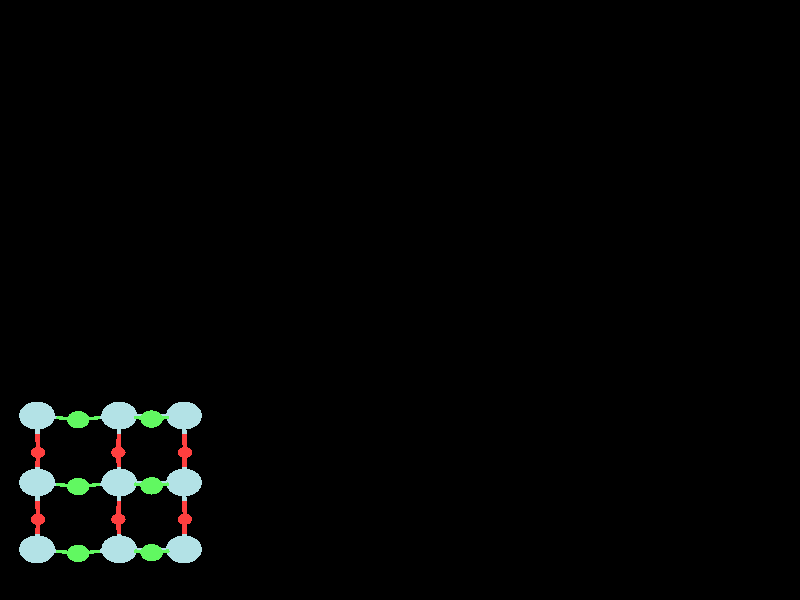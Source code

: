 #include "colors.inc"
#include "finish.inc"

global_settings {assumed_gamma 1 max_trace_level 6}
background {color White transmit 1.0}
camera {orthographic
  right -36.70*x up 35.38*y
  direction 1.00*z
  location <0,0,50.00> look_at <0,0,0>}


light_source {<  2.00,   3.00,  40.00> color White
  area_light <0.70, 0, 0>, <0, 0.70, 0>, 3, 3
  adaptive 1 jitter}
// no fog
#declare simple = finish {phong 0.7}
#declare pale = finish {ambient 0.5 diffuse 0.85 roughness 0.001 specular 0.200 }
#declare intermediate = finish {ambient 0.3 diffuse 0.6 specular 0.1 roughness 0.04}
#declare vmd = finish {ambient 0.0 diffuse 0.65 phong 0.1 phong_size 40.0 specular 0.5 }
#declare jmol = finish {ambient 0.2 diffuse 0.6 specular 1 roughness 0.001 metallic}
#declare ase2 = finish {ambient 0.05 brilliance 3 diffuse 0.6 metallic specular 0.7 roughness 0.04 reflection 0.15}
#declare ase3 = finish {ambient 0.15 brilliance 2 diffuse 0.6 metallic specular 1.0 roughness 0.001 reflection 0.0}
#declare glass = finish {ambient 0.05 diffuse 0.3 specular 1.0 roughness 0.001}
#declare glass2 = finish {ambient 0.01 diffuse 0.3 specular 1.0 reflection 0.25 roughness 0.001}
#declare Rcell = 0.000;
#declare Rbond = 0.100;

#macro atom(LOC, R, COL, TRANS, FIN)
  sphere{LOC, R texture{pigment{color COL transmit TRANS} finish{FIN}}}
#end
#macro constrain(LOC, R, COL, TRANS FIN)
union{torus{R, Rcell rotate 45*z texture{pigment{color COL transmit TRANS} finish{FIN}}}
     torus{R, Rcell rotate -45*z texture{pigment{color COL transmit TRANS} finish{FIN}}}
     translate LOC}
#end

cylinder {< -6.17, -16.85, -34.05>, < 17.47, -16.85, -34.05>, Rcell pigment {Black}}
cylinder {< -6.17,  16.85, -34.05>, < 17.47,  16.85, -34.05>, Rcell pigment {Black}}
cylinder {< -6.17,  16.85,   0.00>, < 17.47,  16.85,   0.00>, Rcell pigment {Black}}
cylinder {< -6.17, -16.85,   0.00>, < 17.47, -16.85,   0.00>, Rcell pigment {Black}}
cylinder {< -6.17, -16.85, -34.05>, < -6.17,  16.85, -34.05>, Rcell pigment {Black}}
cylinder {< 17.47, -16.85, -34.05>, < 17.47,  16.85, -34.05>, Rcell pigment {Black}}
cylinder {< 17.47, -16.85,   0.00>, < 17.47,  16.85,   0.00>, Rcell pigment {Black}}
cylinder {< -6.17, -16.85,   0.00>, < -6.17,  16.85,   0.00>, Rcell pigment {Black}}
cylinder {< -6.17, -16.85, -34.05>, < -6.17, -16.85,   0.00>, Rcell pigment {Black}}
cylinder {< 17.47, -16.85, -34.05>, < 17.47, -16.85,   0.00>, Rcell pigment {Black}}
cylinder {< 17.47,  16.85, -34.05>, < 17.47,  16.85,   0.00>, Rcell pigment {Black}}
cylinder {< -6.17,  16.85, -34.05>, < -6.17,  16.85,   0.00>, Rcell pigment {Black}}
atom(< -9.91, -14.70, -17.02>, 0.82, rgb <0.45, 0.76, 0.79>, 0.0, ase3) // #0
atom(<-11.39, -14.90, -18.97>, 0.51, rgb <0.12, 0.94, 0.12>, 0.0, ase3) // #1
atom(<-12.88, -14.70, -17.02>, 0.82, rgb <0.45, 0.76, 0.79>, 0.0, ase3) // #2
atom(<-11.40, -14.90, -15.08>, 0.51, rgb <0.12, 0.94, 0.12>, 0.0, ase3) // #3
atom(<-16.65, -14.70, -17.02>, 0.82, rgb <0.45, 0.76, 0.79>, 0.0, ase3) // #4
atom(<-14.76, -14.94, -18.70>, 0.51, rgb <0.12, 0.94, 0.12>, 0.0, ase3) // #5
atom(<-14.76, -14.94, -15.35>, 0.51, rgb <0.12, 0.94, 0.12>, 0.0, ase3) // #6
atom(< -9.91, -10.76, -17.02>, 0.82, rgb <0.45, 0.76, 0.79>, 0.0, ase3) // #7
atom(<-11.39, -10.96, -18.97>, 0.51, rgb <0.12, 0.94, 0.12>, 0.0, ase3) // #8
atom(<-12.88, -10.76, -17.02>, 0.82, rgb <0.45, 0.76, 0.79>, 0.0, ase3) // #9
atom(<-11.40, -10.96, -15.08>, 0.51, rgb <0.12, 0.94, 0.12>, 0.0, ase3) // #10
atom(< -9.87, -12.93, -17.02>, 0.33, rgb <1.00, 0.05, 0.05>, 0.0, ase3) // #11
atom(<-16.65, -10.76, -17.02>, 0.82, rgb <0.45, 0.76, 0.79>, 0.0, ase3) // #12
atom(<-14.76, -11.00, -18.70>, 0.51, rgb <0.12, 0.94, 0.12>, 0.0, ase3) // #13
atom(<-14.76, -11.00, -15.35>, 0.51, rgb <0.12, 0.94, 0.12>, 0.0, ase3) // #14
atom(<-16.61, -12.93, -17.02>, 0.33, rgb <1.00, 0.05, 0.05>, 0.0, ase3) // #15
atom(<-12.92, -12.93, -17.02>, 0.33, rgb <1.00, 0.05, 0.05>, 0.0, ase3) // #16
atom(< -9.91,  -6.82, -17.02>, 0.82, rgb <0.45, 0.76, 0.79>, 0.0, ase3) // #17
atom(<-11.39,  -7.02, -18.97>, 0.51, rgb <0.12, 0.94, 0.12>, 0.0, ase3) // #18
atom(<-12.88,  -6.82, -17.02>, 0.82, rgb <0.45, 0.76, 0.79>, 0.0, ase3) // #19
atom(<-11.40,  -7.02, -15.08>, 0.51, rgb <0.12, 0.94, 0.12>, 0.0, ase3) // #20
atom(< -9.87,  -8.99, -17.02>, 0.33, rgb <1.00, 0.05, 0.05>, 0.0, ase3) // #21
atom(<-16.65,  -6.82, -17.02>, 0.82, rgb <0.45, 0.76, 0.79>, 0.0, ase3) // #22
atom(<-14.76,  -7.06, -18.70>, 0.51, rgb <0.12, 0.94, 0.12>, 0.0, ase3) // #23
atom(<-14.76,  -7.06, -15.35>, 0.51, rgb <0.12, 0.94, 0.12>, 0.0, ase3) // #24
atom(<-16.61,  -8.99, -17.02>, 0.33, rgb <1.00, 0.05, 0.05>, 0.0, ase3) // #25
atom(<-12.92,  -8.99, -17.02>, 0.33, rgb <1.00, 0.05, 0.05>, 0.0, ase3) // #26
cylinder {< -9.91, -14.70, -17.02>, <-10.65, -14.80, -17.99>, Rbond texture{pigment {color rgb <0.45, 0.76, 0.79> transmit 0.0} finish{ase3}}}
cylinder {<-11.39, -14.90, -18.97>, <-10.65, -14.80, -17.99>, Rbond texture{pigment {color rgb <0.12, 0.94, 0.12> transmit 0.0} finish{ase3}}}
cylinder {< -9.91, -14.70, -17.02>, <-11.39, -14.70, -17.02>, Rbond texture{pigment {color rgb <0.45, 0.76, 0.79> transmit 0.0} finish{ase3}}}
cylinder {<-12.88, -14.70, -17.02>, <-11.39, -14.70, -17.02>, Rbond texture{pigment {color rgb <0.45, 0.76, 0.79> transmit 0.0} finish{ase3}}}
cylinder {< -9.91, -14.70, -17.02>, <-10.65, -14.80, -16.05>, Rbond texture{pigment {color rgb <0.45, 0.76, 0.79> transmit 0.0} finish{ase3}}}
cylinder {<-11.40, -14.90, -15.08>, <-10.65, -14.80, -16.05>, Rbond texture{pigment {color rgb <0.12, 0.94, 0.12> transmit 0.0} finish{ase3}}}
cylinder {< -9.91, -14.70, -17.02>, < -9.89, -13.82, -17.02>, Rbond texture{pigment {color rgb <0.45, 0.76, 0.79> transmit 0.0} finish{ase3}}}
cylinder {< -9.87, -12.93, -17.02>, < -9.89, -13.82, -17.02>, Rbond texture{pigment {color rgb <1.00, 0.05, 0.05> transmit 0.0} finish{ase3}}}
cylinder {<-11.39, -14.90, -18.97>, <-12.14, -14.80, -17.99>, Rbond texture{pigment {color rgb <0.12, 0.94, 0.12> transmit 0.0} finish{ase3}}}
cylinder {<-12.88, -14.70, -17.02>, <-12.14, -14.80, -17.99>, Rbond texture{pigment {color rgb <0.45, 0.76, 0.79> transmit 0.0} finish{ase3}}}
cylinder {<-12.88, -14.70, -17.02>, <-12.14, -14.80, -16.05>, Rbond texture{pigment {color rgb <0.45, 0.76, 0.79> transmit 0.0} finish{ase3}}}
cylinder {<-11.40, -14.90, -15.08>, <-12.14, -14.80, -16.05>, Rbond texture{pigment {color rgb <0.12, 0.94, 0.12> transmit 0.0} finish{ase3}}}
cylinder {<-12.88, -14.70, -17.02>, <-13.82, -14.82, -17.86>, Rbond texture{pigment {color rgb <0.45, 0.76, 0.79> transmit 0.0} finish{ase3}}}
cylinder {<-14.76, -14.94, -18.70>, <-13.82, -14.82, -17.86>, Rbond texture{pigment {color rgb <0.12, 0.94, 0.12> transmit 0.0} finish{ase3}}}
cylinder {<-12.88, -14.70, -17.02>, <-13.82, -14.82, -16.19>, Rbond texture{pigment {color rgb <0.45, 0.76, 0.79> transmit 0.0} finish{ase3}}}
cylinder {<-14.76, -14.94, -15.35>, <-13.82, -14.82, -16.19>, Rbond texture{pigment {color rgb <0.12, 0.94, 0.12> transmit 0.0} finish{ase3}}}
cylinder {<-12.88, -14.70, -17.02>, <-12.90, -13.82, -17.02>, Rbond texture{pigment {color rgb <0.45, 0.76, 0.79> transmit 0.0} finish{ase3}}}
cylinder {<-12.92, -12.93, -17.02>, <-12.90, -13.82, -17.02>, Rbond texture{pigment {color rgb <1.00, 0.05, 0.05> transmit 0.0} finish{ase3}}}
cylinder {<-16.65, -14.70, -17.02>, <-15.71, -14.82, -17.86>, Rbond texture{pigment {color rgb <0.45, 0.76, 0.79> transmit 0.0} finish{ase3}}}
cylinder {<-14.76, -14.94, -18.70>, <-15.71, -14.82, -17.86>, Rbond texture{pigment {color rgb <0.12, 0.94, 0.12> transmit 0.0} finish{ase3}}}
cylinder {<-16.65, -14.70, -17.02>, <-15.71, -14.82, -16.19>, Rbond texture{pigment {color rgb <0.45, 0.76, 0.79> transmit 0.0} finish{ase3}}}
cylinder {<-14.76, -14.94, -15.35>, <-15.71, -14.82, -16.19>, Rbond texture{pigment {color rgb <0.12, 0.94, 0.12> transmit 0.0} finish{ase3}}}
cylinder {<-16.65, -14.70, -17.02>, <-16.63, -13.82, -17.02>, Rbond texture{pigment {color rgb <0.45, 0.76, 0.79> transmit 0.0} finish{ase3}}}
cylinder {<-16.61, -12.93, -17.02>, <-16.63, -13.82, -17.02>, Rbond texture{pigment {color rgb <1.00, 0.05, 0.05> transmit 0.0} finish{ase3}}}
cylinder {< -9.91, -10.76, -17.02>, < -9.89, -11.84, -17.02>, Rbond texture{pigment {color rgb <0.45, 0.76, 0.79> transmit 0.0} finish{ase3}}}
cylinder {< -9.87, -12.93, -17.02>, < -9.89, -11.84, -17.02>, Rbond texture{pigment {color rgb <1.00, 0.05, 0.05> transmit 0.0} finish{ase3}}}
cylinder {< -9.91, -10.76, -17.02>, <-10.66, -10.86, -16.05>, Rbond texture{pigment {color rgb <0.45, 0.76, 0.79> transmit 0.0} finish{ase3}}}
cylinder {<-11.40, -10.96, -15.08>, <-10.66, -10.86, -16.05>, Rbond texture{pigment {color rgb <0.12, 0.94, 0.12> transmit 0.0} finish{ase3}}}
cylinder {< -9.91, -10.76, -17.02>, <-10.65, -10.86, -17.99>, Rbond texture{pigment {color rgb <0.45, 0.76, 0.79> transmit 0.0} finish{ase3}}}
cylinder {<-11.39, -10.96, -18.97>, <-10.65, -10.86, -17.99>, Rbond texture{pigment {color rgb <0.12, 0.94, 0.12> transmit 0.0} finish{ase3}}}
cylinder {< -9.91, -10.76, -17.02>, <-11.40, -10.76, -17.02>, Rbond texture{pigment {color rgb <0.45, 0.76, 0.79> transmit 0.0} finish{ase3}}}
cylinder {<-12.88, -10.76, -17.02>, <-11.40, -10.76, -17.02>, Rbond texture{pigment {color rgb <0.45, 0.76, 0.79> transmit 0.0} finish{ase3}}}
cylinder {< -9.91, -10.76, -17.02>, < -9.89,  -9.87, -17.02>, Rbond texture{pigment {color rgb <0.45, 0.76, 0.79> transmit 0.0} finish{ase3}}}
cylinder {< -9.87,  -8.99, -17.02>, < -9.89,  -9.87, -17.02>, Rbond texture{pigment {color rgb <1.00, 0.05, 0.05> transmit 0.0} finish{ase3}}}
cylinder {<-11.39, -10.96, -18.97>, <-12.14, -10.86, -17.99>, Rbond texture{pigment {color rgb <0.12, 0.94, 0.12> transmit 0.0} finish{ase3}}}
cylinder {<-12.88, -10.76, -17.02>, <-12.14, -10.86, -17.99>, Rbond texture{pigment {color rgb <0.45, 0.76, 0.79> transmit 0.0} finish{ase3}}}
cylinder {<-12.88, -10.76, -17.02>, <-13.82, -10.88, -17.86>, Rbond texture{pigment {color rgb <0.45, 0.76, 0.79> transmit 0.0} finish{ase3}}}
cylinder {<-14.76, -11.00, -18.70>, <-13.82, -10.88, -17.86>, Rbond texture{pigment {color rgb <0.12, 0.94, 0.12> transmit 0.0} finish{ase3}}}
cylinder {<-12.88, -10.76, -17.02>, <-12.90, -11.84, -17.02>, Rbond texture{pigment {color rgb <0.45, 0.76, 0.79> transmit 0.0} finish{ase3}}}
cylinder {<-12.92, -12.93, -17.02>, <-12.90, -11.84, -17.02>, Rbond texture{pigment {color rgb <1.00, 0.05, 0.05> transmit 0.0} finish{ase3}}}
cylinder {<-12.88, -10.76, -17.02>, <-12.14, -10.86, -16.05>, Rbond texture{pigment {color rgb <0.45, 0.76, 0.79> transmit 0.0} finish{ase3}}}
cylinder {<-11.40, -10.96, -15.08>, <-12.14, -10.86, -16.05>, Rbond texture{pigment {color rgb <0.12, 0.94, 0.12> transmit 0.0} finish{ase3}}}
cylinder {<-12.88, -10.76, -17.02>, <-13.82, -10.88, -16.19>, Rbond texture{pigment {color rgb <0.45, 0.76, 0.79> transmit 0.0} finish{ase3}}}
cylinder {<-14.76, -11.00, -15.35>, <-13.82, -10.88, -16.19>, Rbond texture{pigment {color rgb <0.12, 0.94, 0.12> transmit 0.0} finish{ase3}}}
cylinder {<-12.88, -10.76, -17.02>, <-12.90,  -9.87, -17.02>, Rbond texture{pigment {color rgb <0.45, 0.76, 0.79> transmit 0.0} finish{ase3}}}
cylinder {<-12.92,  -8.99, -17.02>, <-12.90,  -9.87, -17.02>, Rbond texture{pigment {color rgb <1.00, 0.05, 0.05> transmit 0.0} finish{ase3}}}
cylinder {<-16.65, -10.76, -17.02>, <-15.71, -10.88, -17.86>, Rbond texture{pigment {color rgb <0.45, 0.76, 0.79> transmit 0.0} finish{ase3}}}
cylinder {<-14.76, -11.00, -18.70>, <-15.71, -10.88, -17.86>, Rbond texture{pigment {color rgb <0.12, 0.94, 0.12> transmit 0.0} finish{ase3}}}
cylinder {<-16.65, -10.76, -17.02>, <-16.63, -11.84, -17.02>, Rbond texture{pigment {color rgb <0.45, 0.76, 0.79> transmit 0.0} finish{ase3}}}
cylinder {<-16.61, -12.93, -17.02>, <-16.63, -11.84, -17.02>, Rbond texture{pigment {color rgb <1.00, 0.05, 0.05> transmit 0.0} finish{ase3}}}
cylinder {<-16.65, -10.76, -17.02>, <-15.71, -10.88, -16.19>, Rbond texture{pigment {color rgb <0.45, 0.76, 0.79> transmit 0.0} finish{ase3}}}
cylinder {<-14.76, -11.00, -15.35>, <-15.71, -10.88, -16.19>, Rbond texture{pigment {color rgb <0.12, 0.94, 0.12> transmit 0.0} finish{ase3}}}
cylinder {<-16.65, -10.76, -17.02>, <-16.63,  -9.87, -17.02>, Rbond texture{pigment {color rgb <0.45, 0.76, 0.79> transmit 0.0} finish{ase3}}}
cylinder {<-16.61,  -8.99, -17.02>, <-16.63,  -9.87, -17.02>, Rbond texture{pigment {color rgb <1.00, 0.05, 0.05> transmit 0.0} finish{ase3}}}
cylinder {< -9.91,  -6.82, -17.02>, <-10.65,  -6.92, -17.99>, Rbond texture{pigment {color rgb <0.45, 0.76, 0.79> transmit 0.0} finish{ase3}}}
cylinder {<-11.39,  -7.02, -18.97>, <-10.65,  -6.92, -17.99>, Rbond texture{pigment {color rgb <0.12, 0.94, 0.12> transmit 0.0} finish{ase3}}}
cylinder {< -9.91,  -6.82, -17.02>, <-11.40,  -6.82, -17.02>, Rbond texture{pigment {color rgb <0.45, 0.76, 0.79> transmit 0.0} finish{ase3}}}
cylinder {<-12.88,  -6.82, -17.02>, <-11.40,  -6.82, -17.02>, Rbond texture{pigment {color rgb <0.45, 0.76, 0.79> transmit 0.0} finish{ase3}}}
cylinder {< -9.91,  -6.82, -17.02>, <-10.66,  -6.92, -16.05>, Rbond texture{pigment {color rgb <0.45, 0.76, 0.79> transmit 0.0} finish{ase3}}}
cylinder {<-11.40,  -7.02, -15.08>, <-10.66,  -6.92, -16.05>, Rbond texture{pigment {color rgb <0.12, 0.94, 0.12> transmit 0.0} finish{ase3}}}
cylinder {< -9.91,  -6.82, -17.02>, < -9.89,  -7.90, -17.02>, Rbond texture{pigment {color rgb <0.45, 0.76, 0.79> transmit 0.0} finish{ase3}}}
cylinder {< -9.87,  -8.99, -17.02>, < -9.89,  -7.90, -17.02>, Rbond texture{pigment {color rgb <1.00, 0.05, 0.05> transmit 0.0} finish{ase3}}}
cylinder {<-11.39,  -7.02, -18.97>, <-12.14,  -6.92, -17.99>, Rbond texture{pigment {color rgb <0.12, 0.94, 0.12> transmit 0.0} finish{ase3}}}
cylinder {<-12.88,  -6.82, -17.02>, <-12.14,  -6.92, -17.99>, Rbond texture{pigment {color rgb <0.45, 0.76, 0.79> transmit 0.0} finish{ase3}}}
cylinder {<-12.88,  -6.82, -17.02>, <-12.90,  -7.90, -17.02>, Rbond texture{pigment {color rgb <0.45, 0.76, 0.79> transmit 0.0} finish{ase3}}}
cylinder {<-12.92,  -8.99, -17.02>, <-12.90,  -7.90, -17.02>, Rbond texture{pigment {color rgb <1.00, 0.05, 0.05> transmit 0.0} finish{ase3}}}
cylinder {<-12.88,  -6.82, -17.02>, <-12.14,  -6.92, -16.05>, Rbond texture{pigment {color rgb <0.45, 0.76, 0.79> transmit 0.0} finish{ase3}}}
cylinder {<-11.40,  -7.02, -15.08>, <-12.14,  -6.92, -16.05>, Rbond texture{pigment {color rgb <0.12, 0.94, 0.12> transmit 0.0} finish{ase3}}}
cylinder {<-12.88,  -6.82, -17.02>, <-13.82,  -6.94, -17.86>, Rbond texture{pigment {color rgb <0.45, 0.76, 0.79> transmit 0.0} finish{ase3}}}
cylinder {<-14.76,  -7.06, -18.70>, <-13.82,  -6.94, -17.86>, Rbond texture{pigment {color rgb <0.12, 0.94, 0.12> transmit 0.0} finish{ase3}}}
cylinder {<-12.88,  -6.82, -17.02>, <-13.82,  -6.94, -16.19>, Rbond texture{pigment {color rgb <0.45, 0.76, 0.79> transmit 0.0} finish{ase3}}}
cylinder {<-14.76,  -7.06, -15.35>, <-13.82,  -6.94, -16.19>, Rbond texture{pigment {color rgb <0.12, 0.94, 0.12> transmit 0.0} finish{ase3}}}
cylinder {<-16.65,  -6.82, -17.02>, <-15.71,  -6.94, -17.86>, Rbond texture{pigment {color rgb <0.45, 0.76, 0.79> transmit 0.0} finish{ase3}}}
cylinder {<-14.76,  -7.06, -18.70>, <-15.71,  -6.94, -17.86>, Rbond texture{pigment {color rgb <0.12, 0.94, 0.12> transmit 0.0} finish{ase3}}}
cylinder {<-16.65,  -6.82, -17.02>, <-15.71,  -6.94, -16.19>, Rbond texture{pigment {color rgb <0.45, 0.76, 0.79> transmit 0.0} finish{ase3}}}
cylinder {<-14.76,  -7.06, -15.35>, <-15.71,  -6.94, -16.19>, Rbond texture{pigment {color rgb <0.12, 0.94, 0.12> transmit 0.0} finish{ase3}}}
cylinder {<-16.65,  -6.82, -17.02>, <-16.63,  -7.90, -17.02>, Rbond texture{pigment {color rgb <0.45, 0.76, 0.79> transmit 0.0} finish{ase3}}}
cylinder {<-16.61,  -8.99, -17.02>, <-16.63,  -7.90, -17.02>, Rbond texture{pigment {color rgb <1.00, 0.05, 0.05> transmit 0.0} finish{ase3}}}
// no constraints
